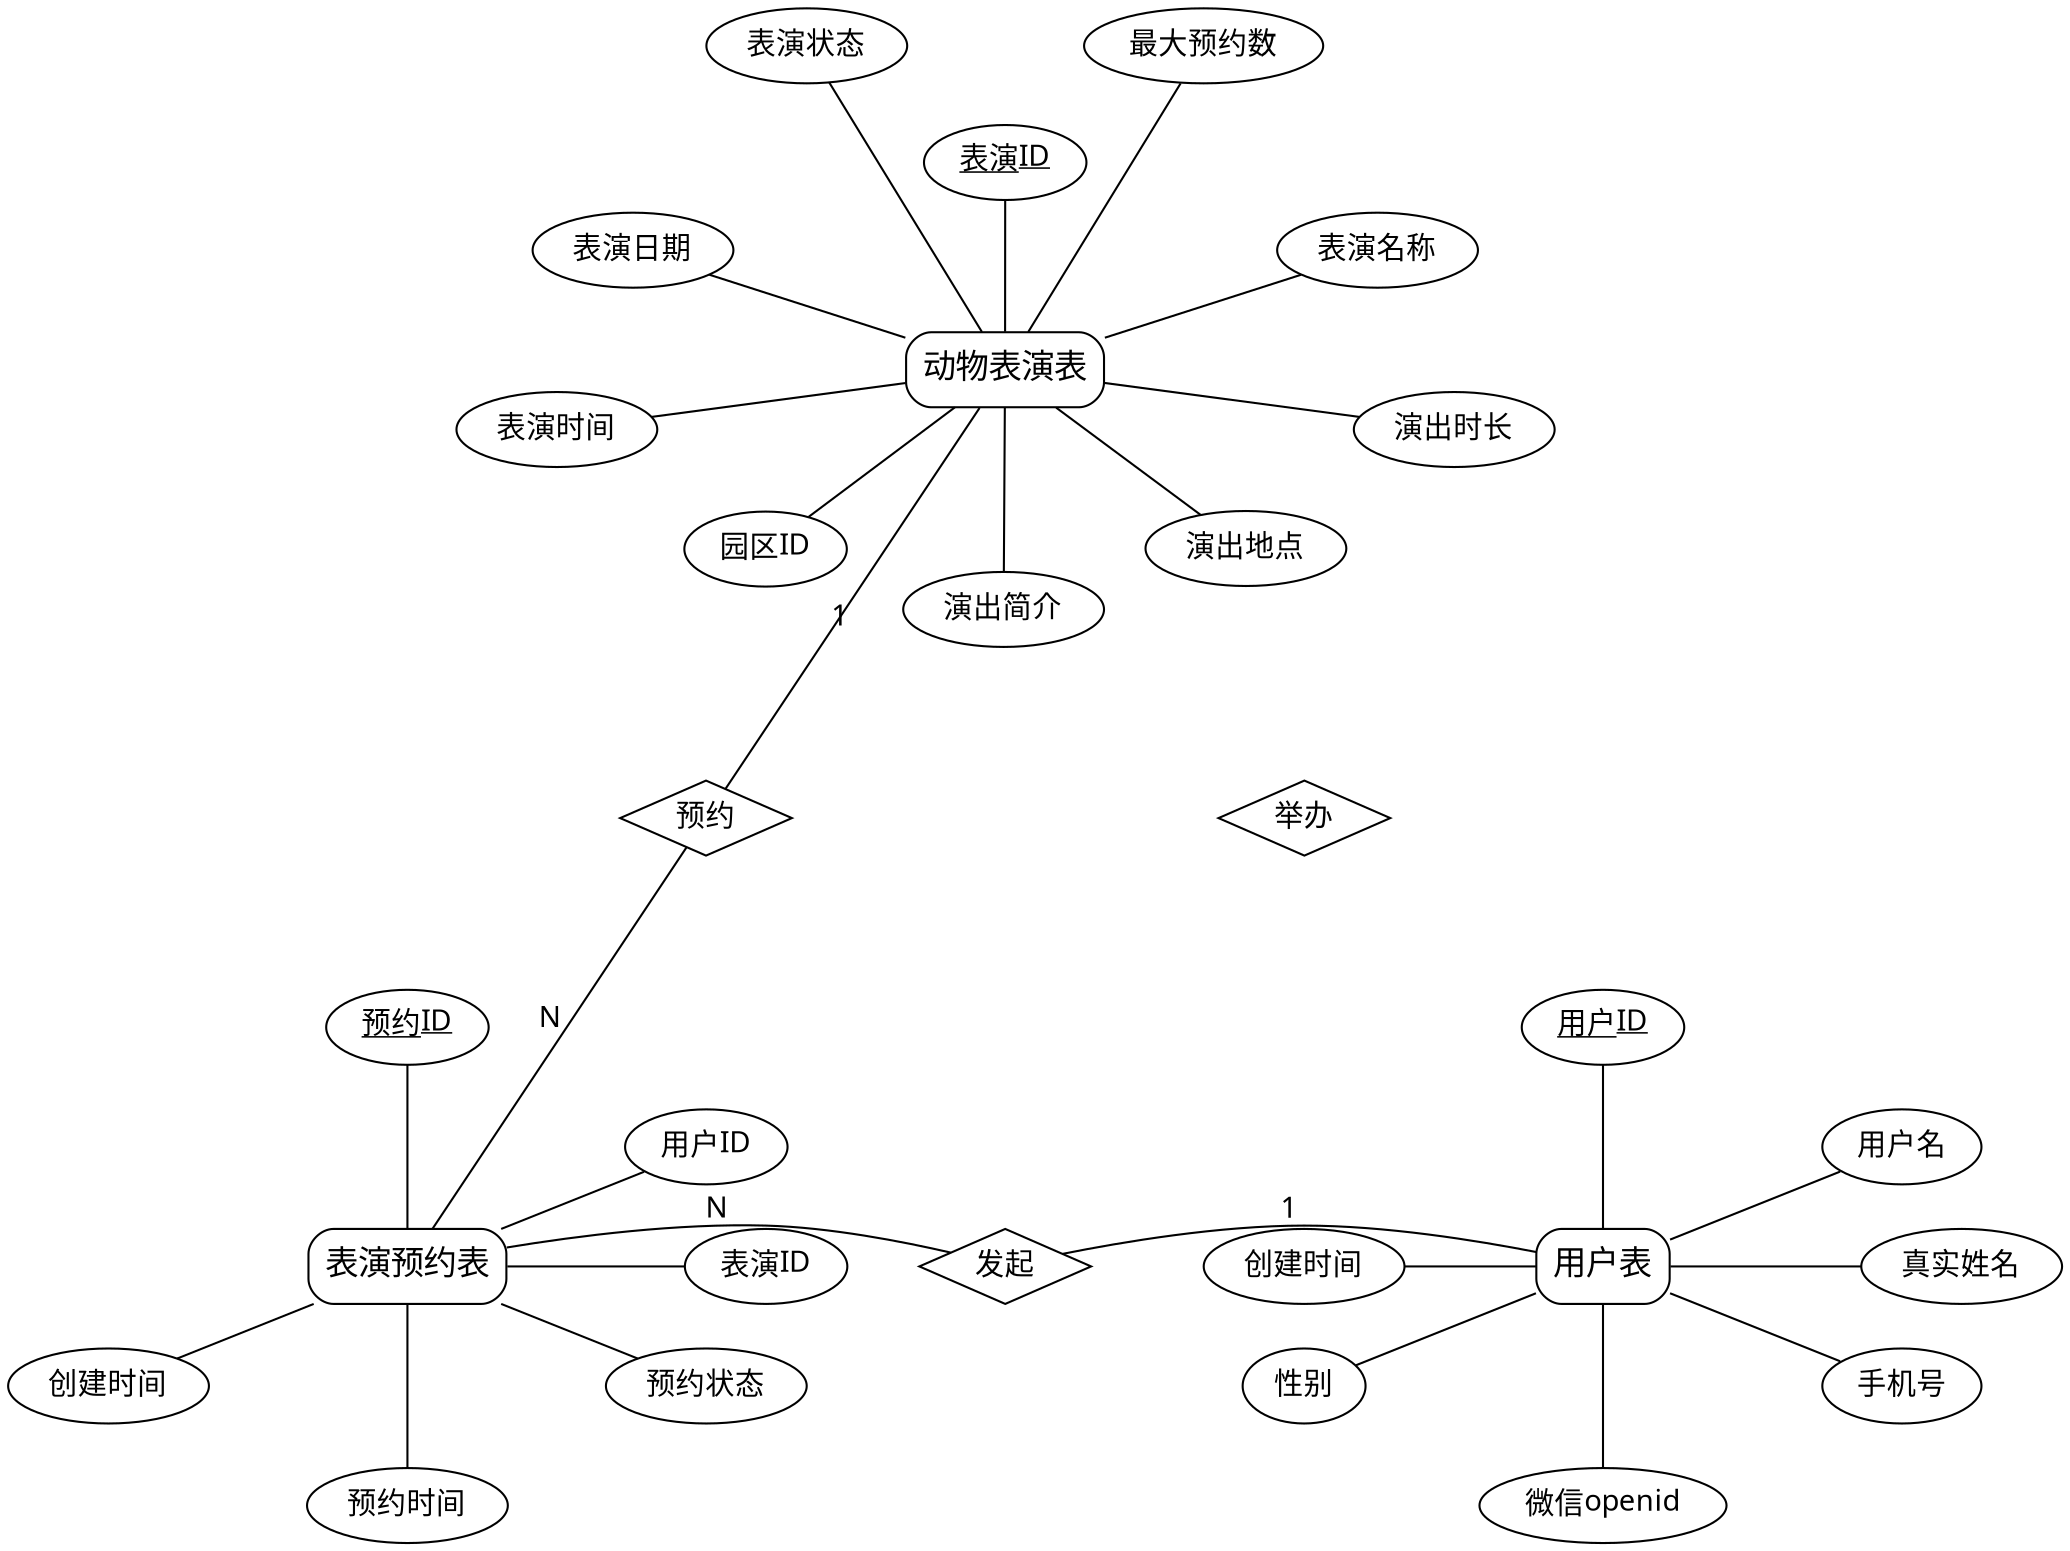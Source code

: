 digraph ER {
    // 图的全局设置
    splines=spline;
    node [fontname="Microsoft YaHei", fontsize=14];
    edge [fontname="Microsoft YaHei", fontsize=14];
    
    // 设置布局
    layout=neato;
    overlap=false;
    sep="+10,10";
    
    // 表演表及其属性
    node [shape=box, style="rounded,filled", fillcolor=white, fontsize=16];
    performances [label="动物表演表", pos="0,2!"];
    node [shape=ellipse, style="filled", fillcolor=white, fontsize=14];
    perf_id [label=<<u>表演ID</u>>, pos="0,2.8!"];
    perf_title [label="表演名称", pos="1.2,2.4!"];
    perf_duration [label="演出时长", pos="1.5,1.8!"];
    perf_location [label="演出地点", pos="0.8,1.4!"];
    perf_desc [label="演出简介", pos="0,1.2!"];
    perf_park_id [label="园区ID", pos="-0.8,1.4!"];
    perf_time [label="表演时间", pos="-1.5,1.8!"];
    perf_date [label="表演日期", pos="-1.2,2.4!"];
    perf_status [label="表演状态", pos="-0.4,3!"];
    perf_capacity [label="最大预约数", pos="0.4,3!"];

    // 表演预约表及其属性
    node [shape=box, style="rounded,filled", fillcolor=white, fontsize=16];
    bookings [label="表演预约表", pos="-2,-1!"];
    node [shape=ellipse, style="filled", fillcolor=white, fontsize=14];
    booking_id [label=<<u>预约ID</u>>, pos="-2,-0.2!"];
    booking_user_id [label="用户ID", pos="-1,-0.6!"];
    booking_perf_id [label="表演ID", pos="-0.8,-1!"];
    booking_status [label="预约状态", pos="-1,-1.4!"];
    booking_time [label="预约时间", pos="-2,-1.8!"];
    booking_created [label="创建时间", pos="-3,-1.4!"];

    // 用户表及其属性
    node [shape=box, style="rounded,filled", fillcolor=white, fontsize=16];
    users [label="用户表", pos="2,-1!"];
    node [shape=ellipse, style="filled", fillcolor=white, fontsize=14];
    user_id [label=<<u>用户ID</u>>, pos="2,-0.2!"];
    user_name [label="用户名", pos="3,-0.6!"];
    user_real_name [label="真实姓名", pos="3.2,-1!"];
    user_phone [label="手机号", pos="3,-1.4!"];
    user_openid [label="微信openid", pos="2,-1.8!"];
    user_gender [label="性别", pos="1,-1.4!"];
    user_created [label="创建时间", pos="1,-1!"];

    // 关系节点
    node [shape=diamond, style="filled", fillcolor=white, fontsize=14];
    perf_booking_rel [label="预约", pos="-1,0.5!"];
    user_booking_rel [label="发起", pos="0,-1!"];
    park_perf_rel [label="举办", pos="1,0.5!"];

    // 连接实体和属性
    edge [dir=none, color=black, fontsize=14];
    
    // 表演表的属性连接
    performances -> {perf_id perf_title perf_duration perf_location perf_desc 
                    perf_park_id perf_time perf_date perf_status perf_capacity};
             
    // 表演预约表的属性连接
    bookings -> {booking_id booking_user_id booking_perf_id booking_status 
                 booking_time booking_created};
               
    // 用户表的属性连接
    users -> {user_id user_name user_real_name user_phone user_openid 
              user_gender user_created};

    // 实体间的关系（通过关系节点）
    edge [dir=none, color=black, constraint=false, fontsize=14];
    performances -> perf_booking_rel [label="1"];
    perf_booking_rel -> bookings [label="N"];
    users -> user_booking_rel [label="1"];
    user_booking_rel -> bookings [label="N"];
} 